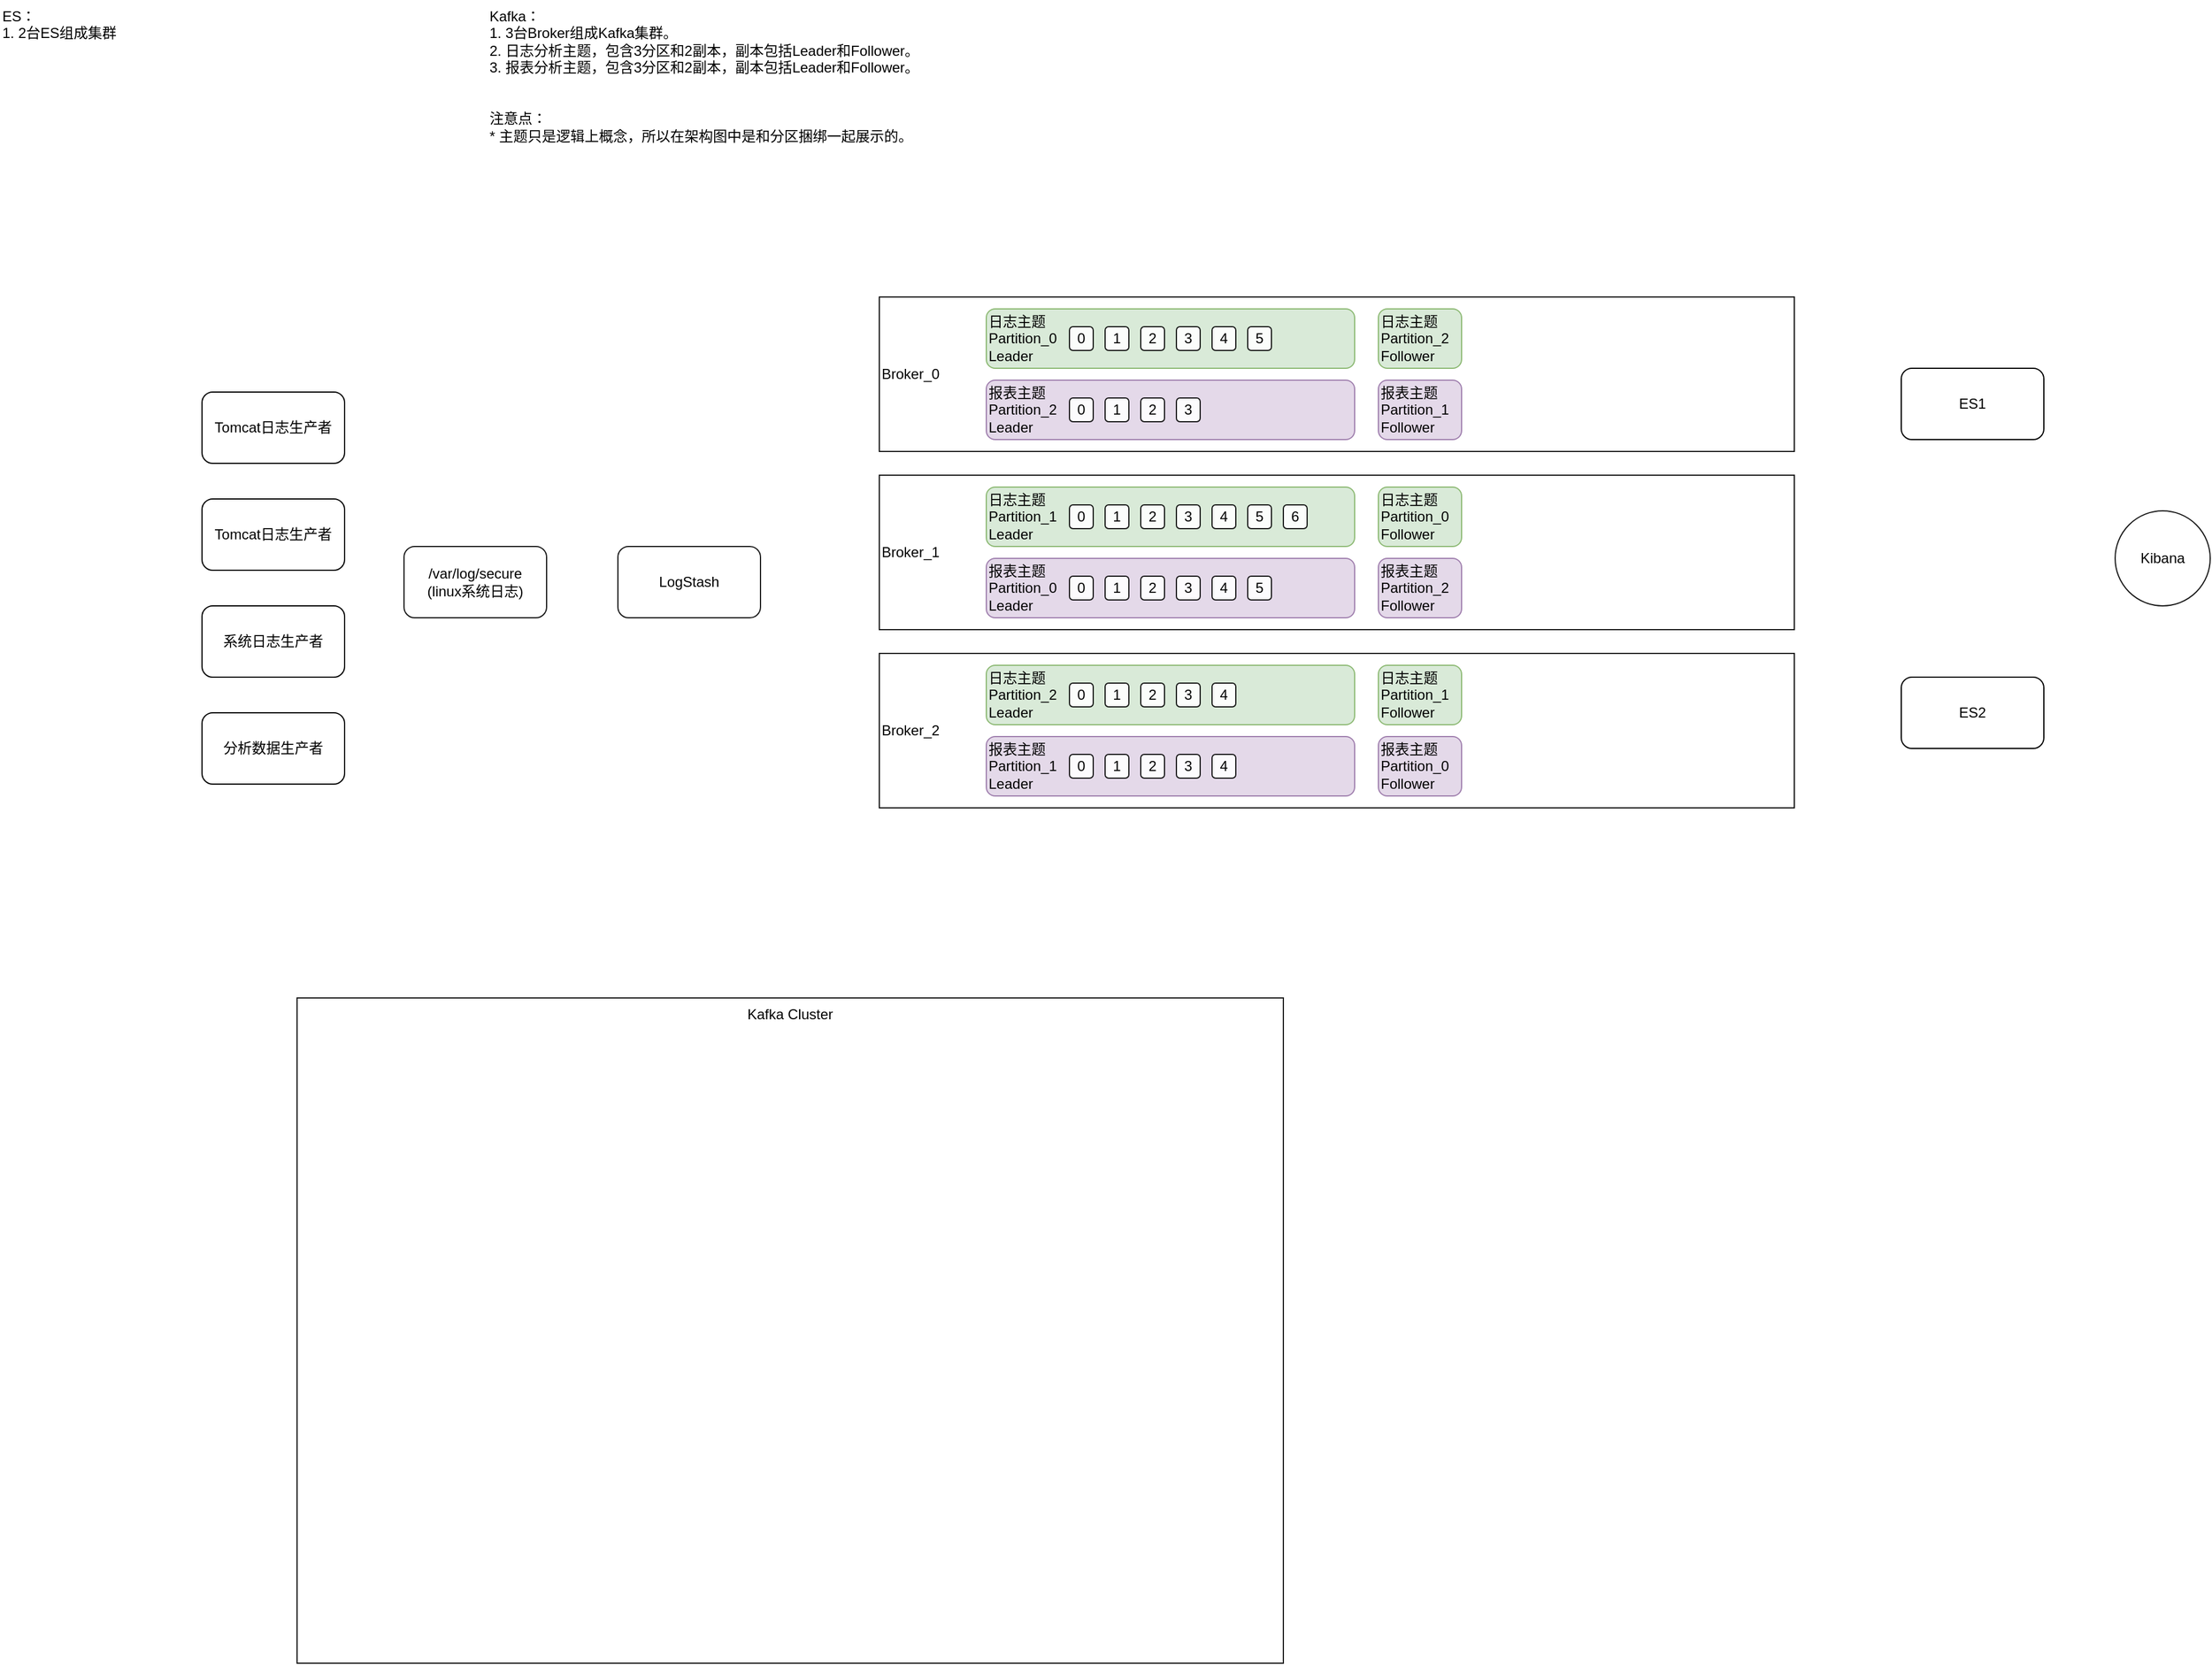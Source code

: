 <mxfile version="13.3.5" type="github">
  <diagram id="3makm_YaJrVtaU_NSyJ_" name="Page-1">
    <mxGraphModel dx="4401" dy="4499" grid="1" gridSize="10" guides="1" tooltips="1" connect="1" arrows="1" fold="1" page="1" pageScale="1" pageWidth="2339" pageHeight="3300" math="0" shadow="0">
      <root>
        <mxCell id="0" />
        <mxCell id="1" parent="0" />
        <mxCell id="s8ctC6jzm8qqU47r-SyN-14" value="Kafka Cluster" style="rounded=0;whiteSpace=wrap;html=1;opacity=90;align=center;verticalAlign=top;" parent="1" vertex="1">
          <mxGeometry x="90" y="780" width="830" height="560" as="geometry" />
        </mxCell>
        <mxCell id="5XpMq87SmSRbmd2YtVUi-1" value="Tomcat日志生产者" style="rounded=1;whiteSpace=wrap;html=1;" parent="1" vertex="1">
          <mxGeometry x="10" y="360" width="120" height="60" as="geometry" />
        </mxCell>
        <mxCell id="5XpMq87SmSRbmd2YtVUi-2" value="Broker_0" style="rounded=0;whiteSpace=wrap;html=1;opacity=90;align=left;" parent="1" vertex="1">
          <mxGeometry x="580" y="190" width="770" height="130" as="geometry" />
        </mxCell>
        <mxCell id="5XpMq87SmSRbmd2YtVUi-3" value="日志主题&lt;br&gt;Partition_0&lt;br&gt;Leader" style="rounded=1;whiteSpace=wrap;html=1;opacity=90;align=left;fillColor=#d5e8d4;strokeColor=#82b366;" parent="1" vertex="1">
          <mxGeometry x="670" y="200" width="310" height="50" as="geometry" />
        </mxCell>
        <mxCell id="5XpMq87SmSRbmd2YtVUi-9" value="ES1" style="rounded=1;whiteSpace=wrap;html=1;" parent="1" vertex="1">
          <mxGeometry x="1440" y="250" width="120" height="60" as="geometry" />
        </mxCell>
        <mxCell id="5XpMq87SmSRbmd2YtVUi-10" value="ES2" style="rounded=1;whiteSpace=wrap;html=1;" parent="1" vertex="1">
          <mxGeometry x="1440" y="510" width="120" height="60" as="geometry" />
        </mxCell>
        <mxCell id="5XpMq87SmSRbmd2YtVUi-11" value="系统日志生产者" style="rounded=1;whiteSpace=wrap;html=1;" parent="1" vertex="1">
          <mxGeometry x="10" y="450" width="120" height="60" as="geometry" />
        </mxCell>
        <mxCell id="5XpMq87SmSRbmd2YtVUi-12" value="分析数据生产者" style="rounded=1;whiteSpace=wrap;html=1;" parent="1" vertex="1">
          <mxGeometry x="10" y="540" width="120" height="60" as="geometry" />
        </mxCell>
        <mxCell id="5XpMq87SmSRbmd2YtVUi-20" value="Tomcat日志生产者" style="rounded=1;whiteSpace=wrap;html=1;" parent="1" vertex="1">
          <mxGeometry x="10" y="270" width="120" height="60" as="geometry" />
        </mxCell>
        <mxCell id="s8ctC6jzm8qqU47r-SyN-1" value="/var/log/secure&lt;br&gt;(linux系统日志)" style="rounded=1;whiteSpace=wrap;html=1;opacity=90;" parent="1" vertex="1">
          <mxGeometry x="180" y="400" width="120" height="60" as="geometry" />
        </mxCell>
        <mxCell id="s8ctC6jzm8qqU47r-SyN-2" value="LogStash" style="rounded=1;whiteSpace=wrap;html=1;opacity=90;" parent="1" vertex="1">
          <mxGeometry x="360" y="400" width="120" height="60" as="geometry" />
        </mxCell>
        <mxCell id="s8ctC6jzm8qqU47r-SyN-15" value="Kibana" style="ellipse;whiteSpace=wrap;html=1;aspect=fixed;opacity=90;align=center;" parent="1" vertex="1">
          <mxGeometry x="1620" y="370" width="80" height="80" as="geometry" />
        </mxCell>
        <mxCell id="s8ctC6jzm8qqU47r-SyN-16" value="ES：&lt;br&gt;1. 2台ES组成集群" style="text;html=1;strokeColor=none;fillColor=none;align=left;verticalAlign=top;whiteSpace=wrap;rounded=0;opacity=90;" parent="1" vertex="1">
          <mxGeometry x="-160" y="-60" width="380" height="200" as="geometry" />
        </mxCell>
        <mxCell id="s8ctC6jzm8qqU47r-SyN-17" value="Kafka：&lt;br&gt;1. 3台Broker组成Kafka集群。&lt;br&gt;2. 日志分析主题，包含3分区和2副本，副本包括Leader和Follower。&lt;br&gt;3. 报表分析主题，包含3分区和2副本，副本包括Leader和Follower。&lt;br&gt;&lt;br&gt;&lt;br&gt;注意点：&lt;br&gt;* 主题只是逻辑上概念，所以在架构图中是和分区捆绑一起展示的。" style="text;html=1;strokeColor=none;fillColor=none;align=left;verticalAlign=top;whiteSpace=wrap;rounded=0;opacity=90;" parent="1" vertex="1">
          <mxGeometry x="250" y="-60" width="380" height="200" as="geometry" />
        </mxCell>
        <mxCell id="s8ctC6jzm8qqU47r-SyN-18" value="0" style="rounded=1;whiteSpace=wrap;html=1;opacity=90;align=center;" parent="1" vertex="1">
          <mxGeometry x="740" y="215" width="20" height="20" as="geometry" />
        </mxCell>
        <mxCell id="s8ctC6jzm8qqU47r-SyN-19" value="1" style="rounded=1;whiteSpace=wrap;html=1;opacity=90;align=center;" parent="1" vertex="1">
          <mxGeometry x="770" y="215" width="20" height="20" as="geometry" />
        </mxCell>
        <mxCell id="s8ctC6jzm8qqU47r-SyN-20" value="2" style="rounded=1;whiteSpace=wrap;html=1;opacity=90;align=center;" parent="1" vertex="1">
          <mxGeometry x="800" y="215" width="20" height="20" as="geometry" />
        </mxCell>
        <mxCell id="s8ctC6jzm8qqU47r-SyN-21" value="3" style="rounded=1;whiteSpace=wrap;html=1;opacity=90;align=center;" parent="1" vertex="1">
          <mxGeometry x="830" y="215" width="20" height="20" as="geometry" />
        </mxCell>
        <mxCell id="s8ctC6jzm8qqU47r-SyN-22" value="4" style="rounded=1;whiteSpace=wrap;html=1;opacity=90;align=center;" parent="1" vertex="1">
          <mxGeometry x="860" y="215" width="20" height="20" as="geometry" />
        </mxCell>
        <mxCell id="s8ctC6jzm8qqU47r-SyN-23" value="5" style="rounded=1;whiteSpace=wrap;html=1;opacity=90;align=center;" parent="1" vertex="1">
          <mxGeometry x="890" y="215" width="20" height="20" as="geometry" />
        </mxCell>
        <mxCell id="s8ctC6jzm8qqU47r-SyN-26" value="日志主题&lt;br&gt;Partition_2&lt;br&gt;Follower" style="rounded=1;whiteSpace=wrap;html=1;opacity=90;align=left;fillColor=#d5e8d4;strokeColor=#82b366;" parent="1" vertex="1">
          <mxGeometry x="1000" y="200" width="70" height="50" as="geometry" />
        </mxCell>
        <mxCell id="s8ctC6jzm8qqU47r-SyN-53" value="Broker_1" style="rounded=0;whiteSpace=wrap;html=1;opacity=90;align=left;" parent="1" vertex="1">
          <mxGeometry x="580" y="340" width="770" height="130" as="geometry" />
        </mxCell>
        <mxCell id="s8ctC6jzm8qqU47r-SyN-54" value="日志主题&lt;br&gt;Partition_1&lt;br&gt;Leader" style="rounded=1;whiteSpace=wrap;html=1;opacity=90;align=left;fillColor=#d5e8d4;strokeColor=#82b366;" parent="1" vertex="1">
          <mxGeometry x="670" y="350" width="310" height="50" as="geometry" />
        </mxCell>
        <mxCell id="s8ctC6jzm8qqU47r-SyN-55" value="0" style="rounded=1;whiteSpace=wrap;html=1;opacity=90;align=center;" parent="1" vertex="1">
          <mxGeometry x="740" y="365" width="20" height="20" as="geometry" />
        </mxCell>
        <mxCell id="s8ctC6jzm8qqU47r-SyN-56" value="1" style="rounded=1;whiteSpace=wrap;html=1;opacity=90;align=center;" parent="1" vertex="1">
          <mxGeometry x="770" y="365" width="20" height="20" as="geometry" />
        </mxCell>
        <mxCell id="s8ctC6jzm8qqU47r-SyN-57" value="2" style="rounded=1;whiteSpace=wrap;html=1;opacity=90;align=center;" parent="1" vertex="1">
          <mxGeometry x="800" y="365" width="20" height="20" as="geometry" />
        </mxCell>
        <mxCell id="s8ctC6jzm8qqU47r-SyN-58" value="3" style="rounded=1;whiteSpace=wrap;html=1;opacity=90;align=center;" parent="1" vertex="1">
          <mxGeometry x="830" y="365" width="20" height="20" as="geometry" />
        </mxCell>
        <mxCell id="s8ctC6jzm8qqU47r-SyN-59" value="4" style="rounded=1;whiteSpace=wrap;html=1;opacity=90;align=center;" parent="1" vertex="1">
          <mxGeometry x="860" y="365" width="20" height="20" as="geometry" />
        </mxCell>
        <mxCell id="s8ctC6jzm8qqU47r-SyN-60" value="5" style="rounded=1;whiteSpace=wrap;html=1;opacity=90;align=center;" parent="1" vertex="1">
          <mxGeometry x="890" y="365" width="20" height="20" as="geometry" />
        </mxCell>
        <mxCell id="s8ctC6jzm8qqU47r-SyN-61" value="日志主题&lt;br&gt;Partition_0&lt;br&gt;Follower" style="rounded=1;whiteSpace=wrap;html=1;opacity=90;align=left;fillColor=#d5e8d4;strokeColor=#82b366;" parent="1" vertex="1">
          <mxGeometry x="1000" y="350" width="70" height="50" as="geometry" />
        </mxCell>
        <mxCell id="s8ctC6jzm8qqU47r-SyN-81" value="Broker_2" style="rounded=0;whiteSpace=wrap;html=1;opacity=90;align=left;" parent="1" vertex="1">
          <mxGeometry x="580" y="490" width="770" height="130" as="geometry" />
        </mxCell>
        <mxCell id="s8ctC6jzm8qqU47r-SyN-82" value="日志主题&lt;br&gt;Partition_2&lt;br&gt;Leader" style="rounded=1;whiteSpace=wrap;html=1;opacity=90;align=left;fillColor=#d5e8d4;strokeColor=#82b366;" parent="1" vertex="1">
          <mxGeometry x="670" y="500" width="310" height="50" as="geometry" />
        </mxCell>
        <mxCell id="s8ctC6jzm8qqU47r-SyN-83" value="0" style="rounded=1;whiteSpace=wrap;html=1;opacity=90;align=center;" parent="1" vertex="1">
          <mxGeometry x="740" y="515" width="20" height="20" as="geometry" />
        </mxCell>
        <mxCell id="s8ctC6jzm8qqU47r-SyN-84" value="1" style="rounded=1;whiteSpace=wrap;html=1;opacity=90;align=center;" parent="1" vertex="1">
          <mxGeometry x="770" y="515" width="20" height="20" as="geometry" />
        </mxCell>
        <mxCell id="s8ctC6jzm8qqU47r-SyN-85" value="2" style="rounded=1;whiteSpace=wrap;html=1;opacity=90;align=center;" parent="1" vertex="1">
          <mxGeometry x="800" y="515" width="20" height="20" as="geometry" />
        </mxCell>
        <mxCell id="s8ctC6jzm8qqU47r-SyN-86" value="3" style="rounded=1;whiteSpace=wrap;html=1;opacity=90;align=center;" parent="1" vertex="1">
          <mxGeometry x="830" y="515" width="20" height="20" as="geometry" />
        </mxCell>
        <mxCell id="s8ctC6jzm8qqU47r-SyN-87" value="4" style="rounded=1;whiteSpace=wrap;html=1;opacity=90;align=center;" parent="1" vertex="1">
          <mxGeometry x="860" y="515" width="20" height="20" as="geometry" />
        </mxCell>
        <mxCell id="s8ctC6jzm8qqU47r-SyN-89" value="日志主题&lt;br&gt;Partition_1&lt;br&gt;Follower" style="rounded=1;whiteSpace=wrap;html=1;opacity=90;align=left;fillColor=#d5e8d4;strokeColor=#82b366;" parent="1" vertex="1">
          <mxGeometry x="1000" y="500" width="70" height="50" as="geometry" />
        </mxCell>
        <mxCell id="s8ctC6jzm8qqU47r-SyN-109" value="6" style="rounded=1;whiteSpace=wrap;html=1;opacity=90;align=center;" parent="1" vertex="1">
          <mxGeometry x="920" y="365" width="20" height="20" as="geometry" />
        </mxCell>
        <mxCell id="s8ctC6jzm8qqU47r-SyN-110" value="报表主题&lt;br&gt;Partition_2&lt;br&gt;Leader" style="rounded=1;whiteSpace=wrap;html=1;opacity=90;align=left;fillColor=#e1d5e7;strokeColor=#9673a6;" parent="1" vertex="1">
          <mxGeometry x="670" y="260" width="310" height="50" as="geometry" />
        </mxCell>
        <mxCell id="s8ctC6jzm8qqU47r-SyN-111" value="0" style="rounded=1;whiteSpace=wrap;html=1;opacity=90;align=center;" parent="1" vertex="1">
          <mxGeometry x="740" y="275" width="20" height="20" as="geometry" />
        </mxCell>
        <mxCell id="s8ctC6jzm8qqU47r-SyN-113" value="1" style="rounded=1;whiteSpace=wrap;html=1;opacity=90;align=center;" parent="1" vertex="1">
          <mxGeometry x="770" y="275" width="20" height="20" as="geometry" />
        </mxCell>
        <mxCell id="s8ctC6jzm8qqU47r-SyN-114" value="2" style="rounded=1;whiteSpace=wrap;html=1;opacity=90;align=center;" parent="1" vertex="1">
          <mxGeometry x="800" y="275" width="20" height="20" as="geometry" />
        </mxCell>
        <mxCell id="s8ctC6jzm8qqU47r-SyN-115" value="3" style="rounded=1;whiteSpace=wrap;html=1;opacity=90;align=center;" parent="1" vertex="1">
          <mxGeometry x="830" y="275" width="20" height="20" as="geometry" />
        </mxCell>
        <mxCell id="s8ctC6jzm8qqU47r-SyN-119" value="报表主题&lt;br&gt;Partition_0&lt;br&gt;Leader" style="rounded=1;whiteSpace=wrap;html=1;opacity=90;align=left;fillColor=#e1d5e7;strokeColor=#9673a6;" parent="1" vertex="1">
          <mxGeometry x="670" y="410" width="310" height="50" as="geometry" />
        </mxCell>
        <mxCell id="s8ctC6jzm8qqU47r-SyN-120" value="0" style="rounded=1;whiteSpace=wrap;html=1;opacity=90;align=center;" parent="1" vertex="1">
          <mxGeometry x="740" y="425" width="20" height="20" as="geometry" />
        </mxCell>
        <mxCell id="s8ctC6jzm8qqU47r-SyN-121" value="1" style="rounded=1;whiteSpace=wrap;html=1;opacity=90;align=center;" parent="1" vertex="1">
          <mxGeometry x="770" y="425" width="20" height="20" as="geometry" />
        </mxCell>
        <mxCell id="s8ctC6jzm8qqU47r-SyN-122" value="2" style="rounded=1;whiteSpace=wrap;html=1;opacity=90;align=center;" parent="1" vertex="1">
          <mxGeometry x="800" y="425" width="20" height="20" as="geometry" />
        </mxCell>
        <mxCell id="s8ctC6jzm8qqU47r-SyN-123" value="3" style="rounded=1;whiteSpace=wrap;html=1;opacity=90;align=center;" parent="1" vertex="1">
          <mxGeometry x="830" y="425" width="20" height="20" as="geometry" />
        </mxCell>
        <mxCell id="s8ctC6jzm8qqU47r-SyN-125" value="4" style="rounded=1;whiteSpace=wrap;html=1;opacity=90;align=center;" parent="1" vertex="1">
          <mxGeometry x="860" y="425" width="20" height="20" as="geometry" />
        </mxCell>
        <mxCell id="s8ctC6jzm8qqU47r-SyN-126" value="5" style="rounded=1;whiteSpace=wrap;html=1;opacity=90;align=center;" parent="1" vertex="1">
          <mxGeometry x="890" y="425" width="20" height="20" as="geometry" />
        </mxCell>
        <mxCell id="s8ctC6jzm8qqU47r-SyN-127" value="报表主题&lt;br&gt;Partition_1&lt;br&gt;Leader" style="rounded=1;whiteSpace=wrap;html=1;opacity=90;align=left;fillColor=#e1d5e7;strokeColor=#9673a6;" parent="1" vertex="1">
          <mxGeometry x="670" y="560" width="310" height="50" as="geometry" />
        </mxCell>
        <mxCell id="s8ctC6jzm8qqU47r-SyN-128" value="0" style="rounded=1;whiteSpace=wrap;html=1;opacity=90;align=center;" parent="1" vertex="1">
          <mxGeometry x="740" y="575" width="20" height="20" as="geometry" />
        </mxCell>
        <mxCell id="s8ctC6jzm8qqU47r-SyN-129" value="1" style="rounded=1;whiteSpace=wrap;html=1;opacity=90;align=center;" parent="1" vertex="1">
          <mxGeometry x="770" y="575" width="20" height="20" as="geometry" />
        </mxCell>
        <mxCell id="s8ctC6jzm8qqU47r-SyN-130" value="2" style="rounded=1;whiteSpace=wrap;html=1;opacity=90;align=center;" parent="1" vertex="1">
          <mxGeometry x="800" y="575" width="20" height="20" as="geometry" />
        </mxCell>
        <mxCell id="s8ctC6jzm8qqU47r-SyN-131" value="3" style="rounded=1;whiteSpace=wrap;html=1;opacity=90;align=center;" parent="1" vertex="1">
          <mxGeometry x="830" y="575" width="20" height="20" as="geometry" />
        </mxCell>
        <mxCell id="s8ctC6jzm8qqU47r-SyN-132" value="4" style="rounded=1;whiteSpace=wrap;html=1;opacity=90;align=center;" parent="1" vertex="1">
          <mxGeometry x="860" y="575" width="20" height="20" as="geometry" />
        </mxCell>
        <mxCell id="s8ctC6jzm8qqU47r-SyN-133" value="报表主题&lt;br&gt;Partition_2&lt;br&gt;Follower" style="rounded=1;whiteSpace=wrap;html=1;opacity=90;align=left;fillColor=#e1d5e7;strokeColor=#9673a6;" parent="1" vertex="1">
          <mxGeometry x="1000" y="410" width="70" height="50" as="geometry" />
        </mxCell>
        <mxCell id="s8ctC6jzm8qqU47r-SyN-134" value="报表主题&lt;br&gt;Partition_0&lt;br&gt;Follower" style="rounded=1;whiteSpace=wrap;html=1;opacity=90;align=left;fillColor=#e1d5e7;strokeColor=#9673a6;" parent="1" vertex="1">
          <mxGeometry x="1000" y="560" width="70" height="50" as="geometry" />
        </mxCell>
        <mxCell id="s8ctC6jzm8qqU47r-SyN-135" value="报表主题&lt;br&gt;Partition_1&lt;br&gt;Follower" style="rounded=1;whiteSpace=wrap;html=1;opacity=90;align=left;fillColor=#e1d5e7;strokeColor=#9673a6;" parent="1" vertex="1">
          <mxGeometry x="1000" y="260" width="70" height="50" as="geometry" />
        </mxCell>
      </root>
    </mxGraphModel>
  </diagram>
</mxfile>
